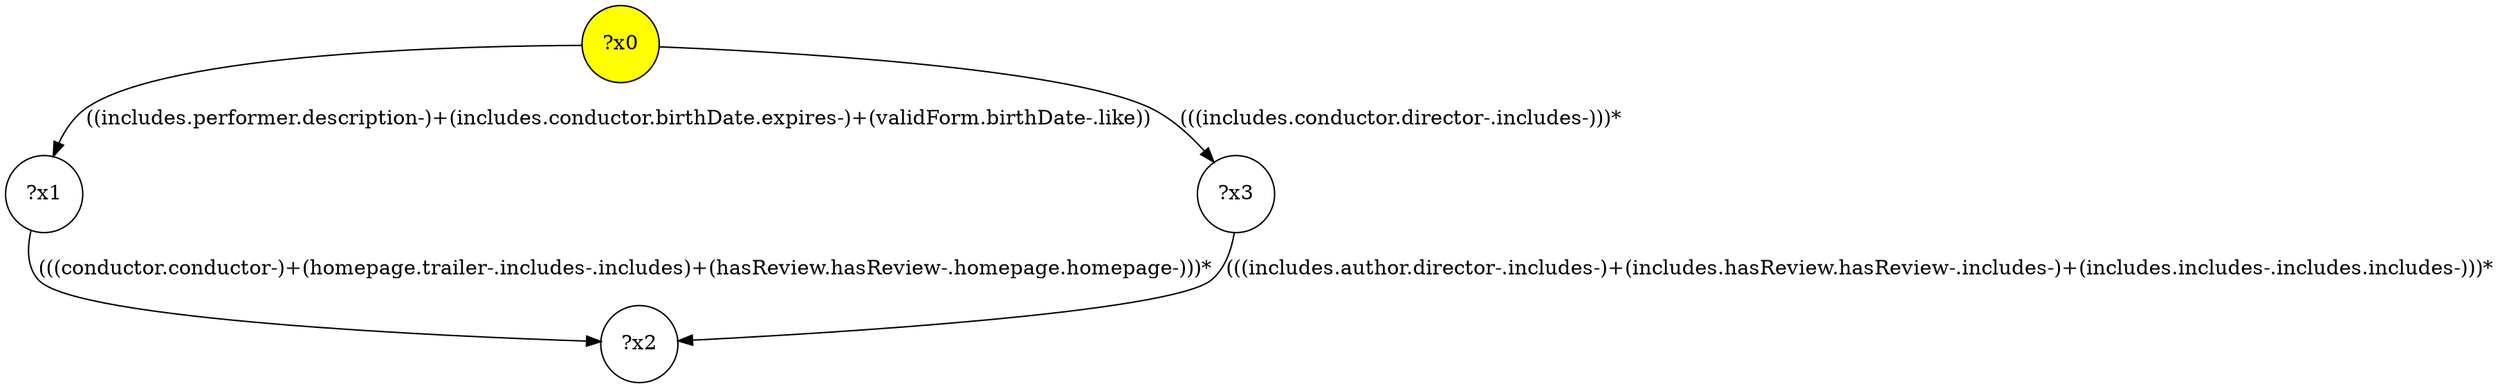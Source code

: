 digraph g {
	x0 [fillcolor="yellow", style="filled," shape=circle, label="?x0"];
	x1 [shape=circle, label="?x1"];
	x0 -> x1 [label="((includes.performer.description-)+(includes.conductor.birthDate.expires-)+(validForm.birthDate-.like))"];
	x2 [shape=circle, label="?x2"];
	x1 -> x2 [label="(((conductor.conductor-)+(homepage.trailer-.includes-.includes)+(hasReview.hasReview-.homepage.homepage-)))*"];
	x3 [shape=circle, label="?x3"];
	x0 -> x3 [label="(((includes.conductor.director-.includes-)))*"];
	x3 -> x2 [label="(((includes.author.director-.includes-)+(includes.hasReview.hasReview-.includes-)+(includes.includes-.includes.includes-)))*"];
}
